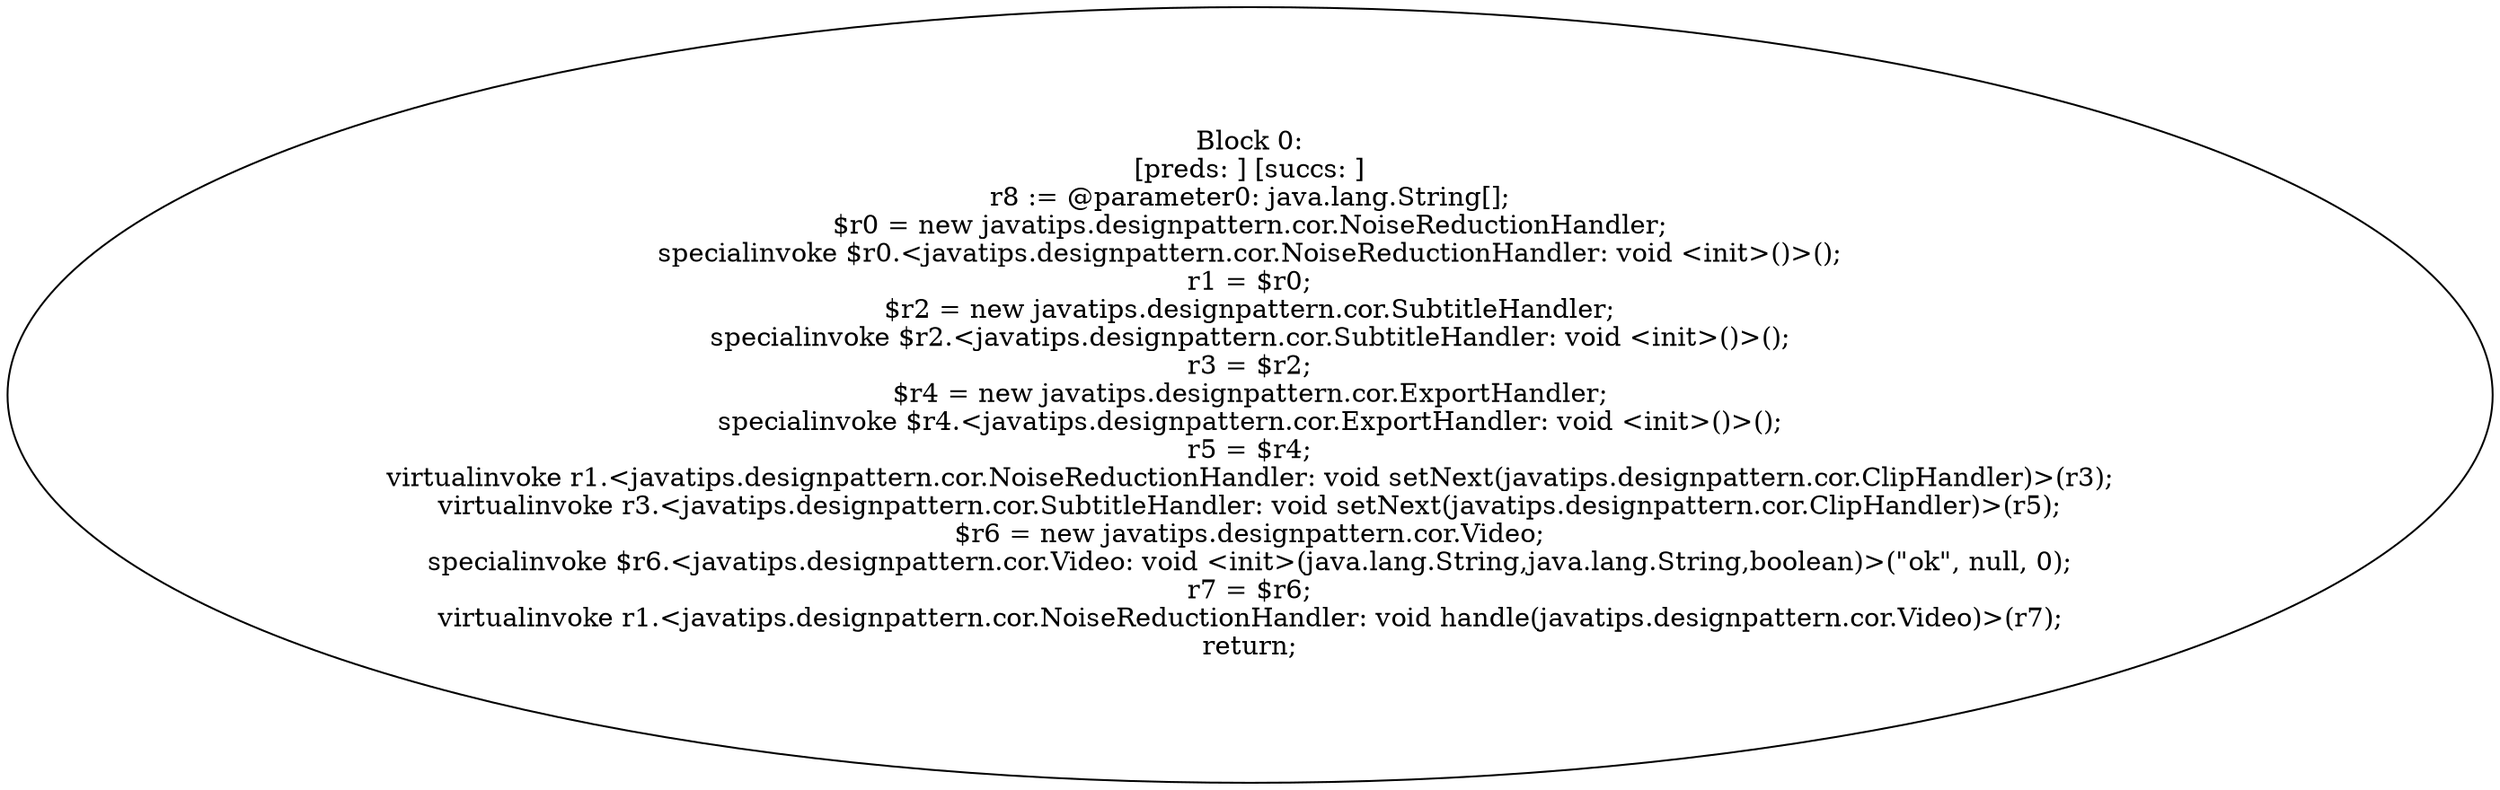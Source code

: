 digraph "unitGraph" {
    "Block 0:
[preds: ] [succs: ]
r8 := @parameter0: java.lang.String[];
$r0 = new javatips.designpattern.cor.NoiseReductionHandler;
specialinvoke $r0.<javatips.designpattern.cor.NoiseReductionHandler: void <init>()>();
r1 = $r0;
$r2 = new javatips.designpattern.cor.SubtitleHandler;
specialinvoke $r2.<javatips.designpattern.cor.SubtitleHandler: void <init>()>();
r3 = $r2;
$r4 = new javatips.designpattern.cor.ExportHandler;
specialinvoke $r4.<javatips.designpattern.cor.ExportHandler: void <init>()>();
r5 = $r4;
virtualinvoke r1.<javatips.designpattern.cor.NoiseReductionHandler: void setNext(javatips.designpattern.cor.ClipHandler)>(r3);
virtualinvoke r3.<javatips.designpattern.cor.SubtitleHandler: void setNext(javatips.designpattern.cor.ClipHandler)>(r5);
$r6 = new javatips.designpattern.cor.Video;
specialinvoke $r6.<javatips.designpattern.cor.Video: void <init>(java.lang.String,java.lang.String,boolean)>(\"ok\", null, 0);
r7 = $r6;
virtualinvoke r1.<javatips.designpattern.cor.NoiseReductionHandler: void handle(javatips.designpattern.cor.Video)>(r7);
return;
"
}
